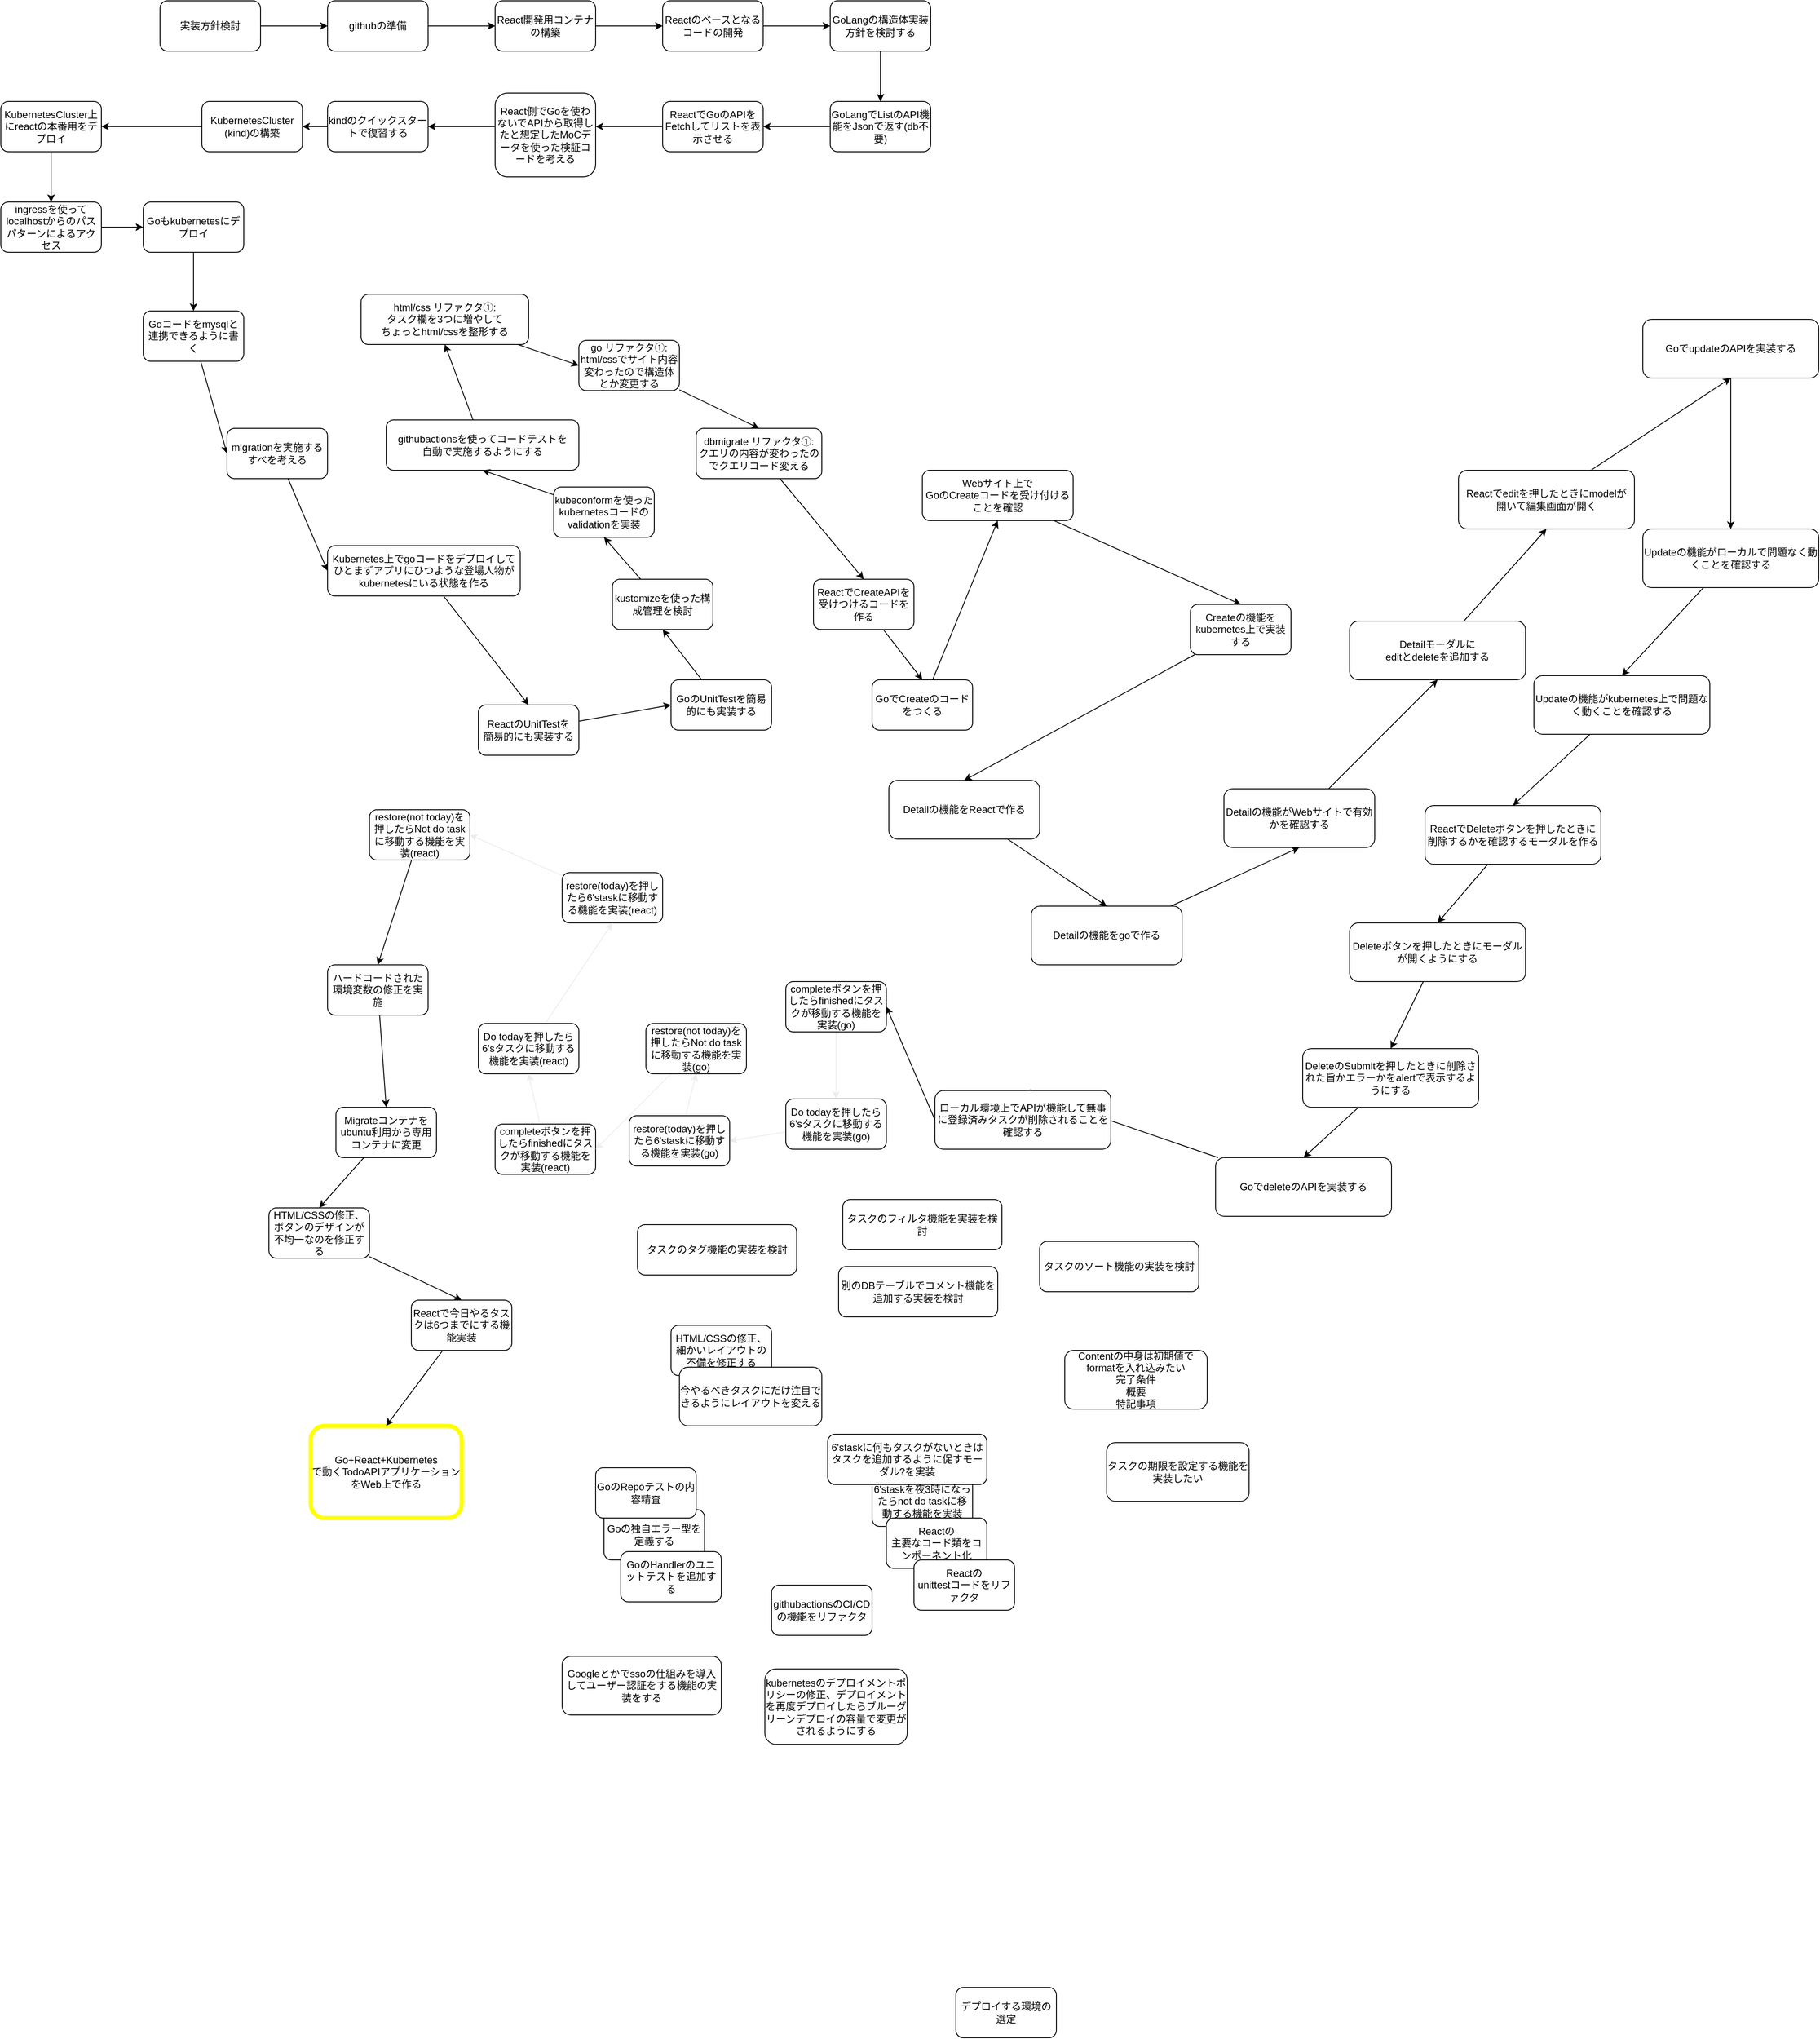 <mxfile>
    <diagram id="1h3XHNeZ5nQDmQFXuVNc" name="ページ1">
        <mxGraphModel dx="2769" dy="760" grid="1" gridSize="10" guides="1" tooltips="1" connect="1" arrows="1" fold="1" page="1" pageScale="1" pageWidth="1654" pageHeight="1169" math="0" shadow="0">
            <root>
                <mxCell id="0"/>
                <mxCell id="1" parent="0"/>
                <mxCell id="13" style="edgeStyle=none;html=1;entryX=0;entryY=0.5;entryDx=0;entryDy=0;" edge="1" parent="1" source="2" target="4">
                    <mxGeometry relative="1" as="geometry"/>
                </mxCell>
                <mxCell id="2" value="githubの準備" style="rounded=1;whiteSpace=wrap;html=1;" vertex="1" parent="1">
                    <mxGeometry x="280" y="120" width="120" height="60" as="geometry"/>
                </mxCell>
                <mxCell id="12" style="edgeStyle=none;html=1;entryX=0;entryY=0.5;entryDx=0;entryDy=0;" edge="1" parent="1" source="3" target="2">
                    <mxGeometry relative="1" as="geometry"/>
                </mxCell>
                <mxCell id="3" value="実装方針検討" style="rounded=1;whiteSpace=wrap;html=1;" vertex="1" parent="1">
                    <mxGeometry x="80" y="120" width="120" height="60" as="geometry"/>
                </mxCell>
                <mxCell id="14" style="edgeStyle=none;html=1;entryX=0;entryY=0.5;entryDx=0;entryDy=0;" edge="1" parent="1" source="4" target="5">
                    <mxGeometry relative="1" as="geometry"/>
                </mxCell>
                <mxCell id="4" value="React開発用コンテナの構築" style="rounded=1;whiteSpace=wrap;html=1;" vertex="1" parent="1">
                    <mxGeometry x="480" y="120" width="120" height="60" as="geometry"/>
                </mxCell>
                <mxCell id="24" style="edgeStyle=none;html=1;entryX=0;entryY=0.5;entryDx=0;entryDy=0;" edge="1" parent="1" source="5" target="15">
                    <mxGeometry relative="1" as="geometry"/>
                </mxCell>
                <mxCell id="5" value="Reactのベースとなるコードの開発" style="rounded=1;whiteSpace=wrap;html=1;" vertex="1" parent="1">
                    <mxGeometry x="680" y="120" width="120" height="60" as="geometry"/>
                </mxCell>
                <mxCell id="17" style="edgeStyle=none;html=1;entryX=1;entryY=0.5;entryDx=0;entryDy=0;" edge="1" parent="1" source="6" target="7">
                    <mxGeometry relative="1" as="geometry"/>
                </mxCell>
                <mxCell id="6" value="GoLangでListのAPI機能をJsonで返す(db不要)" style="rounded=1;whiteSpace=wrap;html=1;" vertex="1" parent="1">
                    <mxGeometry x="880" y="240" width="120" height="60" as="geometry"/>
                </mxCell>
                <mxCell id="18" style="edgeStyle=none;html=1;entryX=1;entryY=0.4;entryDx=0;entryDy=0;entryPerimeter=0;" edge="1" parent="1" source="7" target="8">
                    <mxGeometry relative="1" as="geometry"/>
                </mxCell>
                <mxCell id="7" value="ReactでGoのAPIをFetchしてリストを表示させる" style="rounded=1;whiteSpace=wrap;html=1;" vertex="1" parent="1">
                    <mxGeometry x="680" y="240" width="120" height="60" as="geometry"/>
                </mxCell>
                <mxCell id="19" style="edgeStyle=none;html=1;entryX=1;entryY=0.5;entryDx=0;entryDy=0;" edge="1" parent="1" target="9">
                    <mxGeometry relative="1" as="geometry">
                        <mxPoint x="480" y="270" as="sourcePoint"/>
                    </mxGeometry>
                </mxCell>
                <mxCell id="8" value="React側でGoを使わないでAPIから取得したと想定したMoCデータを使った検証コードを考える" style="rounded=1;whiteSpace=wrap;html=1;" vertex="1" parent="1">
                    <mxGeometry x="480" y="230" width="120" height="100" as="geometry"/>
                </mxCell>
                <mxCell id="35" value="" style="edgeStyle=none;html=1;" edge="1" parent="1" source="9" target="34">
                    <mxGeometry relative="1" as="geometry"/>
                </mxCell>
                <mxCell id="9" value="kindのクイックスタートで復習する" style="rounded=1;whiteSpace=wrap;html=1;" vertex="1" parent="1">
                    <mxGeometry x="280" y="240" width="120" height="60" as="geometry"/>
                </mxCell>
                <mxCell id="60" style="edgeStyle=none;html=1;entryX=0.5;entryY=0;entryDx=0;entryDy=0;" edge="1" parent="1" source="10" target="64">
                    <mxGeometry relative="1" as="geometry"/>
                </mxCell>
                <mxCell id="10" value="Kubernetes上でgoコードをデプロイして&lt;br&gt;ひとまずアプリにひつような登場人物が&lt;br&gt;kubernetesにいる状態を作る" style="rounded=1;whiteSpace=wrap;html=1;" vertex="1" parent="1">
                    <mxGeometry x="280" y="770" width="230" height="60" as="geometry"/>
                </mxCell>
                <mxCell id="16" style="edgeStyle=none;html=1;entryX=0.5;entryY=0;entryDx=0;entryDy=0;" edge="1" parent="1" source="15" target="6">
                    <mxGeometry relative="1" as="geometry"/>
                </mxCell>
                <mxCell id="15" value="GoLangの構造体実装方針を検討する" style="rounded=1;whiteSpace=wrap;html=1;" vertex="1" parent="1">
                    <mxGeometry x="880" y="120" width="120" height="60" as="geometry"/>
                </mxCell>
                <mxCell id="25" value="Go+React+Kubernetes&lt;br&gt;で動くTodoAPIアプリケーションをWeb上で作る" style="rounded=1;whiteSpace=wrap;html=1;strokeWidth=5;strokeColor=#FFFF00;" vertex="1" parent="1">
                    <mxGeometry x="260" y="1820" width="180" height="110" as="geometry"/>
                </mxCell>
                <mxCell id="79" style="edgeStyle=none;html=1;entryX=0.5;entryY=0;entryDx=0;entryDy=0;" edge="1" parent="1" source="26" target="71">
                    <mxGeometry relative="1" as="geometry"/>
                </mxCell>
                <mxCell id="26" value="ReactでCreateAPIを受けつけるコードを作る" style="rounded=1;whiteSpace=wrap;html=1;" vertex="1" parent="1">
                    <mxGeometry x="860" y="810" width="120" height="60" as="geometry"/>
                </mxCell>
                <mxCell id="40" style="edgeStyle=none;html=1;entryX=0;entryY=0.5;entryDx=0;entryDy=0;" edge="1" parent="1" source="30">
                    <mxGeometry relative="1" as="geometry">
                        <mxPoint x="60.0" y="390" as="targetPoint"/>
                    </mxGeometry>
                </mxCell>
                <mxCell id="30" value="ingressを使って&lt;br&gt;localhostからのパスパターンによるアクセス" style="rounded=1;whiteSpace=wrap;html=1;" vertex="1" parent="1">
                    <mxGeometry x="-110" y="360" width="120" height="60" as="geometry"/>
                </mxCell>
                <mxCell id="37" style="edgeStyle=none;html=1;entryX=1;entryY=0.5;entryDx=0;entryDy=0;" edge="1" parent="1" source="34" target="36">
                    <mxGeometry relative="1" as="geometry"/>
                </mxCell>
                <mxCell id="34" value="KubernetesCluster&lt;br&gt;(kind)の構築" style="rounded=1;whiteSpace=wrap;html=1;" vertex="1" parent="1">
                    <mxGeometry x="130" y="240" width="120" height="60" as="geometry"/>
                </mxCell>
                <mxCell id="38" style="edgeStyle=none;html=1;entryX=0.5;entryY=0;entryDx=0;entryDy=0;" edge="1" parent="1" source="36" target="30">
                    <mxGeometry relative="1" as="geometry"/>
                </mxCell>
                <mxCell id="36" value="KubernetesCluster上にreactの本番用をデプロイ" style="rounded=1;whiteSpace=wrap;html=1;" vertex="1" parent="1">
                    <mxGeometry x="-110" y="240" width="120" height="60" as="geometry"/>
                </mxCell>
                <mxCell id="48" style="edgeStyle=none;html=1;entryX=0.5;entryY=0;entryDx=0;entryDy=0;" edge="1" parent="1" source="41" target="45">
                    <mxGeometry relative="1" as="geometry"/>
                </mxCell>
                <mxCell id="41" value="Goもkubernetesにデプロイ" style="rounded=1;whiteSpace=wrap;html=1;" vertex="1" parent="1">
                    <mxGeometry x="60" y="360" width="120" height="60" as="geometry"/>
                </mxCell>
                <mxCell id="49" style="edgeStyle=none;html=1;entryX=0;entryY=0.5;entryDx=0;entryDy=0;" edge="1" parent="1" source="45" target="46">
                    <mxGeometry relative="1" as="geometry"/>
                </mxCell>
                <mxCell id="45" value="Goコードをmysqlと連携できるように書く" style="rounded=1;whiteSpace=wrap;html=1;" vertex="1" parent="1">
                    <mxGeometry x="60" y="490" width="120" height="60" as="geometry"/>
                </mxCell>
                <mxCell id="50" style="edgeStyle=none;html=1;entryX=0;entryY=0.5;entryDx=0;entryDy=0;" edge="1" parent="1" source="46" target="10">
                    <mxGeometry relative="1" as="geometry"/>
                </mxCell>
                <mxCell id="46" value="migrationを実施するすべを考える" style="rounded=1;whiteSpace=wrap;html=1;" vertex="1" parent="1">
                    <mxGeometry x="160" y="630" width="120" height="60" as="geometry"/>
                </mxCell>
                <mxCell id="68" style="edgeStyle=none;html=1;entryX=0;entryY=0.5;entryDx=0;entryDy=0;" edge="1" parent="1" source="51" target="52">
                    <mxGeometry relative="1" as="geometry"/>
                </mxCell>
                <mxCell id="51" value="html/css リファクタ①:&lt;br&gt;タスク欄を3つに増やして&lt;br&gt;ちょっとhtml/cssを整形する" style="rounded=1;whiteSpace=wrap;html=1;" vertex="1" parent="1">
                    <mxGeometry x="320" y="470" width="200" height="60" as="geometry"/>
                </mxCell>
                <mxCell id="69" style="edgeStyle=none;html=1;entryX=0.5;entryY=0;entryDx=0;entryDy=0;" edge="1" parent="1" source="52" target="53">
                    <mxGeometry relative="1" as="geometry"/>
                </mxCell>
                <mxCell id="52" value="go&amp;nbsp;リファクタ①:&lt;br&gt;html/cssでサイト内容変わったので構造体とか変更する" style="rounded=1;whiteSpace=wrap;html=1;" vertex="1" parent="1">
                    <mxGeometry x="580" y="525" width="120" height="60" as="geometry"/>
                </mxCell>
                <mxCell id="70" style="edgeStyle=none;html=1;entryX=0.5;entryY=0;entryDx=0;entryDy=0;" edge="1" parent="1" source="53" target="26">
                    <mxGeometry relative="1" as="geometry"/>
                </mxCell>
                <mxCell id="53" value="dbmigrate&amp;nbsp;リファクタ①:&lt;br&gt;クエリの内容が変わったのでクエリコード変える" style="rounded=1;whiteSpace=wrap;html=1;" vertex="1" parent="1">
                    <mxGeometry x="720" y="630" width="150" height="60" as="geometry"/>
                </mxCell>
                <mxCell id="66" style="edgeStyle=none;html=1;entryX=0.5;entryY=1;entryDx=0;entryDy=0;" edge="1" parent="1" source="55" target="59">
                    <mxGeometry relative="1" as="geometry"/>
                </mxCell>
                <mxCell id="55" value="GoのUnitTestを簡易的にも実装する" style="rounded=1;whiteSpace=wrap;html=1;" vertex="1" parent="1">
                    <mxGeometry x="690" y="930" width="120" height="60" as="geometry"/>
                </mxCell>
                <mxCell id="67" style="edgeStyle=none;html=1;entryX=0.5;entryY=1;entryDx=0;entryDy=0;" edge="1" parent="1" source="56" target="51">
                    <mxGeometry relative="1" as="geometry"/>
                </mxCell>
                <mxCell id="56" value="githubactionsを使ってコードテストを&lt;br&gt;自動で実施するようにする" style="rounded=1;whiteSpace=wrap;html=1;" vertex="1" parent="1">
                    <mxGeometry x="350" y="620" width="230" height="60" as="geometry"/>
                </mxCell>
                <mxCell id="62" style="edgeStyle=none;html=1;entryX=0.5;entryY=1;entryDx=0;entryDy=0;" edge="1" parent="1" source="59" target="61">
                    <mxGeometry relative="1" as="geometry"/>
                </mxCell>
                <mxCell id="59" value="kustomizeを使った構成管理を検討" style="rounded=1;whiteSpace=wrap;html=1;" vertex="1" parent="1">
                    <mxGeometry x="620" y="810" width="120" height="60" as="geometry"/>
                </mxCell>
                <mxCell id="63" style="edgeStyle=none;html=1;entryX=0.5;entryY=1;entryDx=0;entryDy=0;" edge="1" parent="1" source="61" target="56">
                    <mxGeometry relative="1" as="geometry"/>
                </mxCell>
                <mxCell id="61" value="kubeconformを使った&lt;br&gt;kubernetesコードのvalidationを実装" style="rounded=1;whiteSpace=wrap;html=1;" vertex="1" parent="1">
                    <mxGeometry x="550" y="700" width="120" height="60" as="geometry"/>
                </mxCell>
                <mxCell id="65" style="edgeStyle=none;html=1;entryX=0;entryY=0.5;entryDx=0;entryDy=0;" edge="1" parent="1" source="64" target="55">
                    <mxGeometry relative="1" as="geometry"/>
                </mxCell>
                <mxCell id="64" value="ReactのUnitTestを&lt;br&gt;簡易的にも実装する" style="rounded=1;whiteSpace=wrap;html=1;" vertex="1" parent="1">
                    <mxGeometry x="460" y="960" width="120" height="60" as="geometry"/>
                </mxCell>
                <mxCell id="81" style="edgeStyle=none;html=1;entryX=0.5;entryY=1;entryDx=0;entryDy=0;" edge="1" parent="1" source="71" target="80">
                    <mxGeometry relative="1" as="geometry"/>
                </mxCell>
                <mxCell id="71" value="GoでCreateのコードをつくる" style="rounded=1;whiteSpace=wrap;html=1;" vertex="1" parent="1">
                    <mxGeometry x="930" y="930" width="120" height="60" as="geometry"/>
                </mxCell>
                <mxCell id="83" style="edgeStyle=none;html=1;entryX=0.5;entryY=0;entryDx=0;entryDy=0;" edge="1" parent="1" source="73" target="74">
                    <mxGeometry relative="1" as="geometry"/>
                </mxCell>
                <mxCell id="73" value="Createの機能をkubernetes上で実装する" style="rounded=1;whiteSpace=wrap;html=1;" vertex="1" parent="1">
                    <mxGeometry x="1310" y="840" width="120" height="60" as="geometry"/>
                </mxCell>
                <mxCell id="84" style="edgeStyle=none;html=1;entryX=0.5;entryY=0;entryDx=0;entryDy=0;" edge="1" parent="1" source="74" target="75">
                    <mxGeometry relative="1" as="geometry"/>
                </mxCell>
                <mxCell id="74" value="Detailの機能をReactで作る" style="rounded=1;whiteSpace=wrap;html=1;" vertex="1" parent="1">
                    <mxGeometry x="950" y="1050" width="180" height="70" as="geometry"/>
                </mxCell>
                <mxCell id="85" style="edgeStyle=none;html=1;entryX=0.5;entryY=1;entryDx=0;entryDy=0;" edge="1" parent="1" source="75" target="76">
                    <mxGeometry relative="1" as="geometry"/>
                </mxCell>
                <mxCell id="75" value="Detailの機能をgoで作る" style="rounded=1;whiteSpace=wrap;html=1;" vertex="1" parent="1">
                    <mxGeometry x="1120" y="1200" width="180" height="70" as="geometry"/>
                </mxCell>
                <mxCell id="89" style="edgeStyle=none;html=1;entryX=0.5;entryY=1;entryDx=0;entryDy=0;" edge="1" parent="1" source="76" target="87">
                    <mxGeometry relative="1" as="geometry"/>
                </mxCell>
                <mxCell id="76" value="Detailの機能がWebサイトで有効かを確認する" style="rounded=1;whiteSpace=wrap;html=1;" vertex="1" parent="1">
                    <mxGeometry x="1350" y="1060" width="180" height="70" as="geometry"/>
                </mxCell>
                <mxCell id="82" style="edgeStyle=none;html=1;entryX=0.5;entryY=0;entryDx=0;entryDy=0;" edge="1" parent="1" source="80" target="73">
                    <mxGeometry relative="1" as="geometry"/>
                </mxCell>
                <mxCell id="80" value="Webサイト上で&lt;br&gt;GoのCreateコードを受け付けることを確認" style="rounded=1;whiteSpace=wrap;html=1;" vertex="1" parent="1">
                    <mxGeometry x="990" y="680" width="180" height="60" as="geometry"/>
                </mxCell>
                <mxCell id="91" style="edgeStyle=none;html=1;entryX=0.5;entryY=1;entryDx=0;entryDy=0;" edge="1" parent="1" source="87" target="90">
                    <mxGeometry relative="1" as="geometry"/>
                </mxCell>
                <mxCell id="87" value="Detailモーダルに&lt;br&gt;editとdeleteを追加する" style="rounded=1;whiteSpace=wrap;html=1;" vertex="1" parent="1">
                    <mxGeometry x="1500" y="860" width="210" height="70" as="geometry"/>
                </mxCell>
                <mxCell id="93" style="edgeStyle=none;html=1;entryX=0.5;entryY=1;entryDx=0;entryDy=0;" edge="1" parent="1" source="90" target="92">
                    <mxGeometry relative="1" as="geometry"/>
                </mxCell>
                <mxCell id="90" value="Reactでeditを押したときにmodelが&lt;br&gt;開いて編集画面が開く" style="rounded=1;whiteSpace=wrap;html=1;" vertex="1" parent="1">
                    <mxGeometry x="1630" y="680" width="210" height="70" as="geometry"/>
                </mxCell>
                <mxCell id="95" style="edgeStyle=none;html=1;entryX=0.5;entryY=0;entryDx=0;entryDy=0;" edge="1" parent="1" source="92" target="94">
                    <mxGeometry relative="1" as="geometry"/>
                </mxCell>
                <mxCell id="92" value="GoでupdateのAPIを実装する" style="rounded=1;whiteSpace=wrap;html=1;" vertex="1" parent="1">
                    <mxGeometry x="1850" y="500" width="210" height="70" as="geometry"/>
                </mxCell>
                <mxCell id="97" style="edgeStyle=none;html=1;entryX=0.5;entryY=0;entryDx=0;entryDy=0;" edge="1" parent="1" source="94" target="96">
                    <mxGeometry relative="1" as="geometry"/>
                </mxCell>
                <mxCell id="94" value="Updateの機能がローカルで問題なく動くことを確認する" style="rounded=1;whiteSpace=wrap;html=1;" vertex="1" parent="1">
                    <mxGeometry x="1850" y="750" width="210" height="70" as="geometry"/>
                </mxCell>
                <mxCell id="102" style="edgeStyle=none;html=1;entryX=0.5;entryY=0;entryDx=0;entryDy=0;" edge="1" parent="1" source="96" target="99">
                    <mxGeometry relative="1" as="geometry"/>
                </mxCell>
                <mxCell id="96" value="Updateの機能がkubernetes上で問題なく動くことを確認する" style="rounded=1;whiteSpace=wrap;html=1;" vertex="1" parent="1">
                    <mxGeometry x="1720" y="925" width="210" height="70" as="geometry"/>
                </mxCell>
                <mxCell id="103" style="edgeStyle=none;html=1;entryX=0.5;entryY=0;entryDx=0;entryDy=0;" edge="1" parent="1" source="99" target="101">
                    <mxGeometry relative="1" as="geometry"/>
                </mxCell>
                <mxCell id="99" value="ReactでDeleteボタンを押したときに&lt;br&gt;削除するかを確認するモーダルを作る" style="rounded=1;whiteSpace=wrap;html=1;" vertex="1" parent="1">
                    <mxGeometry x="1590" y="1080" width="210" height="70" as="geometry"/>
                </mxCell>
                <mxCell id="136" style="edgeStyle=none;html=1;entryX=0.5;entryY=0;entryDx=0;entryDy=0;" edge="1" parent="1" source="100" target="114">
                    <mxGeometry relative="1" as="geometry"/>
                </mxCell>
                <mxCell id="100" value="ハードコードされた環境変数の修正を実施" style="rounded=1;whiteSpace=wrap;html=1;" vertex="1" parent="1">
                    <mxGeometry x="280" y="1270" width="120" height="60" as="geometry"/>
                </mxCell>
                <mxCell id="108" style="edgeStyle=none;html=1;entryX=0.5;entryY=0;entryDx=0;entryDy=0;" edge="1" parent="1" source="101" target="104">
                    <mxGeometry relative="1" as="geometry"/>
                </mxCell>
                <mxCell id="101" value="Deleteボタンを押したときにモーダルが開くようにする" style="rounded=1;whiteSpace=wrap;html=1;" vertex="1" parent="1">
                    <mxGeometry x="1500" y="1220" width="210" height="70" as="geometry"/>
                </mxCell>
                <mxCell id="109" style="edgeStyle=none;html=1;entryX=0.5;entryY=0;entryDx=0;entryDy=0;" edge="1" parent="1" source="104" target="105">
                    <mxGeometry relative="1" as="geometry"/>
                </mxCell>
                <mxCell id="104" value="DeleteのSubmitを押したときに削除された旨かエラーかをalertで表示するようにする" style="rounded=1;whiteSpace=wrap;html=1;" vertex="1" parent="1">
                    <mxGeometry x="1444" y="1370" width="210" height="70" as="geometry"/>
                </mxCell>
                <mxCell id="110" style="edgeStyle=none;html=1;entryX=0.5;entryY=0;entryDx=0;entryDy=0;" edge="1" parent="1" source="105" target="106">
                    <mxGeometry relative="1" as="geometry"/>
                </mxCell>
                <mxCell id="105" value="GoでdeleteのAPIを実装する" style="rounded=1;whiteSpace=wrap;html=1;" vertex="1" parent="1">
                    <mxGeometry x="1340" y="1500" width="210" height="70" as="geometry"/>
                </mxCell>
                <mxCell id="131" style="edgeStyle=none;html=1;entryX=1;entryY=0.5;entryDx=0;entryDy=0;exitX=0;exitY=0.5;exitDx=0;exitDy=0;" edge="1" parent="1" source="106" target="116">
                    <mxGeometry relative="1" as="geometry">
                        <mxPoint x="830" y="1560" as="targetPoint"/>
                        <mxPoint x="1000" y="1530" as="sourcePoint"/>
                    </mxGeometry>
                </mxCell>
                <mxCell id="106" value="ローカル環境上でAPIが機能して無事に登録済みタスクが削除されることを確認する" style="rounded=1;whiteSpace=wrap;html=1;" vertex="1" parent="1">
                    <mxGeometry x="1005" y="1420" width="210" height="70" as="geometry"/>
                </mxCell>
                <mxCell id="111" value="Goの独自エラー型を定義する" style="rounded=1;whiteSpace=wrap;html=1;" vertex="1" parent="1">
                    <mxGeometry x="610" y="1920" width="120" height="60" as="geometry"/>
                </mxCell>
                <mxCell id="112" value="GoのRepoテストの内容精査" style="rounded=1;whiteSpace=wrap;html=1;" vertex="1" parent="1">
                    <mxGeometry x="600" y="1870" width="120" height="60" as="geometry"/>
                </mxCell>
                <mxCell id="113" value="GoのHandlerのユニットテストを追加する" style="rounded=1;whiteSpace=wrap;html=1;" vertex="1" parent="1">
                    <mxGeometry x="630" y="1970" width="120" height="60" as="geometry"/>
                </mxCell>
                <mxCell id="137" style="edgeStyle=none;html=1;entryX=0.5;entryY=0;entryDx=0;entryDy=0;" edge="1" parent="1" source="114" target="125">
                    <mxGeometry relative="1" as="geometry"/>
                </mxCell>
                <mxCell id="114" value="Migrateコンテナをubuntu利用から専用コンテナに変更" style="rounded=1;whiteSpace=wrap;html=1;" vertex="1" parent="1">
                    <mxGeometry x="290" y="1440" width="120" height="60" as="geometry"/>
                </mxCell>
                <mxCell id="139" style="edgeStyle=none;html=1;entryX=0.5;entryY=0;entryDx=0;entryDy=0;" edge="1" parent="1" source="115" target="25">
                    <mxGeometry relative="1" as="geometry"/>
                </mxCell>
                <mxCell id="115" value="Reactで今日やるタスクは6つまでにする機能実装" style="rounded=1;whiteSpace=wrap;html=1;" vertex="1" parent="1">
                    <mxGeometry x="380" y="1670" width="120" height="60" as="geometry"/>
                </mxCell>
                <mxCell id="159" style="edgeStyle=none;html=1;entryX=0.5;entryY=0;entryDx=0;entryDy=0;strokeColor=#FFFFFFF;" edge="1" parent="1" source="116" target="117">
                    <mxGeometry relative="1" as="geometry"/>
                </mxCell>
                <mxCell id="161" style="edgeStyle=none;html=1;strokeColor=#EDEDED;" edge="1" parent="1" source="116">
                    <mxGeometry relative="1" as="geometry">
                        <mxPoint x="887" y="1430" as="targetPoint"/>
                    </mxGeometry>
                </mxCell>
                <mxCell id="116" value="completeボタンを押したらfinishedにタスクが移動する機能を実装(go)" style="rounded=1;whiteSpace=wrap;html=1;" vertex="1" parent="1">
                    <mxGeometry x="827" y="1290" width="120" height="60" as="geometry"/>
                </mxCell>
                <mxCell id="160" style="edgeStyle=none;html=1;entryX=1;entryY=0.5;entryDx=0;entryDy=0;strokeColor=#FFFFFFF;" edge="1" parent="1" source="117" target="145">
                    <mxGeometry relative="1" as="geometry"/>
                </mxCell>
                <mxCell id="162" style="edgeStyle=none;html=1;entryX=1;entryY=0.5;entryDx=0;entryDy=0;strokeColor=#EDEDED;" edge="1" parent="1" source="117" target="145">
                    <mxGeometry relative="1" as="geometry"/>
                </mxCell>
                <mxCell id="117" value="Do todayを押したら6'sタスクに移動する機能を実装(go)" style="rounded=1;whiteSpace=wrap;html=1;" vertex="1" parent="1">
                    <mxGeometry x="827" y="1430" width="120" height="60" as="geometry"/>
                </mxCell>
                <mxCell id="135" style="edgeStyle=none;html=1;entryX=0.5;entryY=0;entryDx=0;entryDy=0;" edge="1" parent="1" source="118" target="100">
                    <mxGeometry relative="1" as="geometry"/>
                </mxCell>
                <mxCell id="118" value="restore(not today)を押したらNot do taskに移動する機能を実装(react)" style="rounded=1;whiteSpace=wrap;html=1;" vertex="1" parent="1">
                    <mxGeometry x="330" y="1085" width="120" height="60" as="geometry"/>
                </mxCell>
                <mxCell id="170" style="edgeStyle=none;html=1;entryX=1;entryY=0.5;entryDx=0;entryDy=0;strokeColor=#EDEDED;" edge="1" parent="1" source="119" target="118">
                    <mxGeometry relative="1" as="geometry"/>
                </mxCell>
                <mxCell id="119" value="restore(today)を押したら6'staskに移動する機能を実装(react)" style="rounded=1;whiteSpace=wrap;html=1;" vertex="1" parent="1">
                    <mxGeometry x="560" y="1160" width="120" height="60" as="geometry"/>
                </mxCell>
                <mxCell id="120" value="6'staskを夜3時になったらnot do taskに移動する機能を実装" style="rounded=1;whiteSpace=wrap;html=1;" vertex="1" parent="1">
                    <mxGeometry x="930" y="1880" width="120" height="60" as="geometry"/>
                </mxCell>
                <mxCell id="121" value="6'staskに何もタスクがないときはタスクを追加するように促すモーダル?を実装" style="rounded=1;whiteSpace=wrap;html=1;" vertex="1" parent="1">
                    <mxGeometry x="877" y="1830" width="190" height="60" as="geometry"/>
                </mxCell>
                <mxCell id="122" value="Googleとかでssoの仕組みを導入してユーザー認証をする機能の実装をする" style="rounded=1;whiteSpace=wrap;html=1;" vertex="1" parent="1">
                    <mxGeometry x="560" y="2095" width="190" height="70" as="geometry"/>
                </mxCell>
                <mxCell id="123" value="kubernetesのデプロイメントポリシーの修正、デプロイメントを再度デプロイしたらブルーグリーンデプロイの容量で変更がされるようにする" style="rounded=1;whiteSpace=wrap;html=1;" vertex="1" parent="1">
                    <mxGeometry x="802" y="2110" width="170" height="90" as="geometry"/>
                </mxCell>
                <mxCell id="124" value="HTML/CSSの修正、細かいレイアウトの不備を修正する" style="rounded=1;whiteSpace=wrap;html=1;" vertex="1" parent="1">
                    <mxGeometry x="690" y="1700" width="120" height="60" as="geometry"/>
                </mxCell>
                <mxCell id="138" style="edgeStyle=none;html=1;entryX=0.5;entryY=0;entryDx=0;entryDy=0;" edge="1" parent="1" source="125" target="115">
                    <mxGeometry relative="1" as="geometry"/>
                </mxCell>
                <mxCell id="125" value="HTML/CSSの修正、ボタンのデザインが不均一なのを修正する" style="rounded=1;whiteSpace=wrap;html=1;" vertex="1" parent="1">
                    <mxGeometry x="210" y="1560" width="120" height="60" as="geometry"/>
                </mxCell>
                <mxCell id="126" value="Reactの&lt;br&gt;主要なコード類をコンポーネント化" style="rounded=1;whiteSpace=wrap;html=1;" vertex="1" parent="1">
                    <mxGeometry x="947" y="1930" width="120" height="60" as="geometry"/>
                </mxCell>
                <mxCell id="127" value="Reactの&lt;br&gt;unittestコードをリファクタ" style="rounded=1;whiteSpace=wrap;html=1;" vertex="1" parent="1">
                    <mxGeometry x="980" y="1980" width="120" height="60" as="geometry"/>
                </mxCell>
                <mxCell id="128" value="githubactionsのCI/CDの機能をリファクタ" style="rounded=1;whiteSpace=wrap;html=1;" vertex="1" parent="1">
                    <mxGeometry x="810" y="2010" width="120" height="60" as="geometry"/>
                </mxCell>
                <mxCell id="130" value="デプロイする環境の選定" style="rounded=1;whiteSpace=wrap;html=1;" vertex="1" parent="1">
                    <mxGeometry x="1030" y="2490" width="120" height="60" as="geometry"/>
                </mxCell>
                <mxCell id="169" style="edgeStyle=none;html=1;entryX=0.5;entryY=1;entryDx=0;entryDy=0;strokeColor=#EDEDED;" edge="1" parent="1" source="141" target="119">
                    <mxGeometry relative="1" as="geometry"/>
                </mxCell>
                <mxCell id="141" value="Do todayを押したら6'sタスクに移動する機能を実装(react)" style="rounded=1;whiteSpace=wrap;html=1;" vertex="1" parent="1">
                    <mxGeometry x="460" y="1340" width="120" height="60" as="geometry"/>
                </mxCell>
                <mxCell id="168" style="edgeStyle=none;html=1;entryX=0.5;entryY=1;entryDx=0;entryDy=0;strokeColor=#EDEDED;" edge="1" parent="1" source="142" target="141">
                    <mxGeometry relative="1" as="geometry"/>
                </mxCell>
                <mxCell id="142" value="completeボタンを押したらfinishedにタスクが移動する機能を実装(react)" style="rounded=1;whiteSpace=wrap;html=1;" vertex="1" parent="1">
                    <mxGeometry x="480" y="1460" width="120" height="60" as="geometry"/>
                </mxCell>
                <mxCell id="166" style="edgeStyle=none;html=1;entryX=0.5;entryY=1;entryDx=0;entryDy=0;strokeColor=#EDEDED;" edge="1" parent="1" source="145" target="148">
                    <mxGeometry relative="1" as="geometry"/>
                </mxCell>
                <mxCell id="145" value="restore(today)を押したら6'staskに移動する機能を実装(go)" style="rounded=1;whiteSpace=wrap;html=1;" vertex="1" parent="1">
                    <mxGeometry x="640" y="1450" width="120" height="60" as="geometry"/>
                </mxCell>
                <mxCell id="167" style="edgeStyle=none;html=1;entryX=1;entryY=0.5;entryDx=0;entryDy=0;strokeColor=#EDEDED;" edge="1" parent="1" source="148" target="142">
                    <mxGeometry relative="1" as="geometry"/>
                </mxCell>
                <mxCell id="148" value="restore(not today)を押したらNot do taskに移動する機能を実装(go)" style="rounded=1;whiteSpace=wrap;html=1;" vertex="1" parent="1">
                    <mxGeometry x="660" y="1340" width="120" height="60" as="geometry"/>
                </mxCell>
                <mxCell id="151" value="今やるべきタスクにだけ注目できるようにレイアウトを変える" style="rounded=1;whiteSpace=wrap;html=1;" vertex="1" parent="1">
                    <mxGeometry x="700" y="1750" width="170" height="70" as="geometry"/>
                </mxCell>
                <mxCell id="152" value="別のDBテーブルでコメント機能を追加する実装を検討" style="rounded=1;whiteSpace=wrap;html=1;" vertex="1" parent="1">
                    <mxGeometry x="890" y="1630" width="190" height="60" as="geometry"/>
                </mxCell>
                <mxCell id="153" value="タスクのタグ機能の実装を検討" style="rounded=1;whiteSpace=wrap;html=1;" vertex="1" parent="1">
                    <mxGeometry x="650" y="1580" width="190" height="60" as="geometry"/>
                </mxCell>
                <mxCell id="154" value="タスクのフィルタ機能を実装を検討" style="rounded=1;whiteSpace=wrap;html=1;" vertex="1" parent="1">
                    <mxGeometry x="895" y="1550" width="190" height="60" as="geometry"/>
                </mxCell>
                <mxCell id="155" value="タスクのソート機能の実装を検討" style="rounded=1;whiteSpace=wrap;html=1;" vertex="1" parent="1">
                    <mxGeometry x="1130" y="1600" width="190" height="60" as="geometry"/>
                </mxCell>
                <mxCell id="156" value="Contentの中身は初期値でformatを入れ込みたい&lt;br&gt;完了条件&lt;br&gt;概要&lt;br&gt;特記事項" style="rounded=1;whiteSpace=wrap;html=1;" vertex="1" parent="1">
                    <mxGeometry x="1160" y="1730" width="170" height="70" as="geometry"/>
                </mxCell>
                <mxCell id="157" value="タスクの期限を設定する機能を実装したい" style="rounded=1;whiteSpace=wrap;html=1;" vertex="1" parent="1">
                    <mxGeometry x="1210" y="1840" width="170" height="70" as="geometry"/>
                </mxCell>
            </root>
        </mxGraphModel>
    </diagram>
</mxfile>